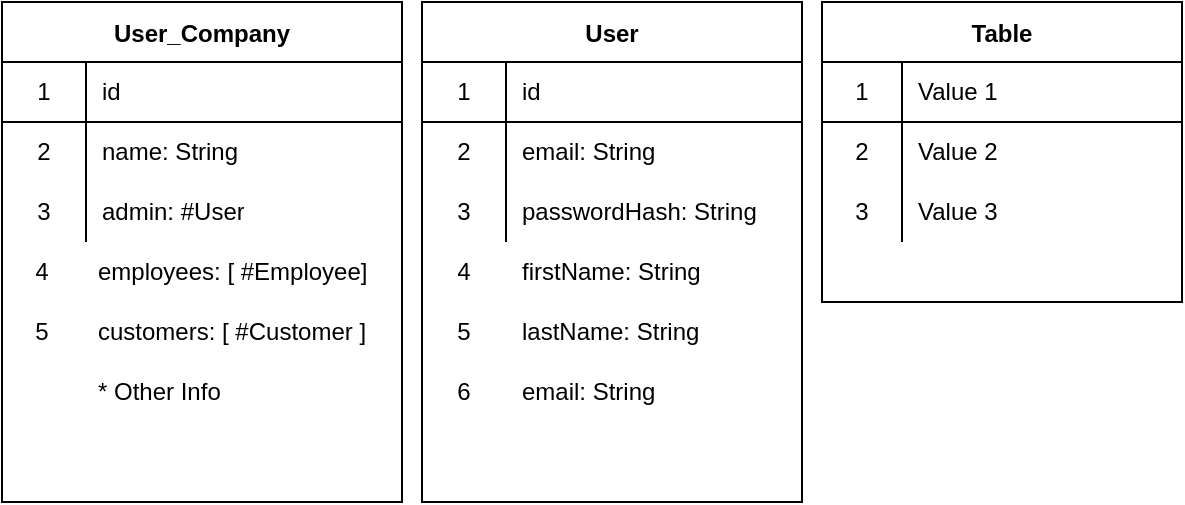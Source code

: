 <mxfile version="14.9.2" type="device"><diagram id="DzUIId4ll-ulbjkrfadN" name="Page-1"><mxGraphModel dx="988" dy="619" grid="1" gridSize="10" guides="1" tooltips="1" connect="1" arrows="1" fold="1" page="1" pageScale="1" pageWidth="850" pageHeight="1100" math="0" shadow="0"><root><mxCell id="0"/><mxCell id="1" parent="0"/><mxCell id="r5Yf4ZiYJRuTglRnVglk-1" value="User_Company" style="shape=table;startSize=30;container=1;collapsible=0;childLayout=tableLayout;fixedRows=1;rowLines=0;fontStyle=1;align=center;" vertex="1" parent="1"><mxGeometry x="60" y="50" width="200" height="250" as="geometry"/></mxCell><mxCell id="r5Yf4ZiYJRuTglRnVglk-2" value="" style="shape=partialRectangle;html=1;whiteSpace=wrap;collapsible=0;dropTarget=0;pointerEvents=0;fillColor=none;top=0;left=0;bottom=1;right=0;points=[[0,0.5],[1,0.5]];portConstraint=eastwest;" vertex="1" parent="r5Yf4ZiYJRuTglRnVglk-1"><mxGeometry y="30" width="200" height="30" as="geometry"/></mxCell><mxCell id="r5Yf4ZiYJRuTglRnVglk-3" value="1" style="shape=partialRectangle;html=1;whiteSpace=wrap;connectable=0;fillColor=none;top=0;left=0;bottom=0;right=0;overflow=hidden;" vertex="1" parent="r5Yf4ZiYJRuTglRnVglk-2"><mxGeometry width="42" height="30" as="geometry"/></mxCell><mxCell id="r5Yf4ZiYJRuTglRnVglk-4" value="id" style="shape=partialRectangle;html=1;whiteSpace=wrap;connectable=0;fillColor=none;top=0;left=0;bottom=0;right=0;align=left;spacingLeft=6;overflow=hidden;" vertex="1" parent="r5Yf4ZiYJRuTglRnVglk-2"><mxGeometry x="42" width="158" height="30" as="geometry"/></mxCell><mxCell id="r5Yf4ZiYJRuTglRnVglk-5" value="" style="shape=partialRectangle;html=1;whiteSpace=wrap;collapsible=0;dropTarget=0;pointerEvents=0;fillColor=none;top=0;left=0;bottom=0;right=0;points=[[0,0.5],[1,0.5]];portConstraint=eastwest;" vertex="1" parent="r5Yf4ZiYJRuTglRnVglk-1"><mxGeometry y="60" width="200" height="30" as="geometry"/></mxCell><mxCell id="r5Yf4ZiYJRuTglRnVglk-6" value="2" style="shape=partialRectangle;html=1;whiteSpace=wrap;connectable=0;fillColor=none;top=0;left=0;bottom=0;right=0;overflow=hidden;" vertex="1" parent="r5Yf4ZiYJRuTglRnVglk-5"><mxGeometry width="42" height="30" as="geometry"/></mxCell><mxCell id="r5Yf4ZiYJRuTglRnVglk-7" value="name: String" style="shape=partialRectangle;html=1;whiteSpace=wrap;connectable=0;fillColor=none;top=0;left=0;bottom=0;right=0;align=left;spacingLeft=6;overflow=hidden;" vertex="1" parent="r5Yf4ZiYJRuTglRnVglk-5"><mxGeometry x="42" width="158" height="30" as="geometry"/></mxCell><mxCell id="r5Yf4ZiYJRuTglRnVglk-8" value="" style="shape=partialRectangle;html=1;whiteSpace=wrap;collapsible=0;dropTarget=0;pointerEvents=0;fillColor=none;top=0;left=0;bottom=0;right=0;points=[[0,0.5],[1,0.5]];portConstraint=eastwest;" vertex="1" parent="r5Yf4ZiYJRuTglRnVglk-1"><mxGeometry y="90" width="200" height="30" as="geometry"/></mxCell><mxCell id="r5Yf4ZiYJRuTglRnVglk-9" value="3" style="shape=partialRectangle;html=1;whiteSpace=wrap;connectable=0;fillColor=none;top=0;left=0;bottom=0;right=0;overflow=hidden;" vertex="1" parent="r5Yf4ZiYJRuTglRnVglk-8"><mxGeometry width="42" height="30" as="geometry"/></mxCell><mxCell id="r5Yf4ZiYJRuTglRnVglk-10" value="admin: #User" style="shape=partialRectangle;html=1;whiteSpace=wrap;connectable=0;fillColor=none;top=0;left=0;bottom=0;right=0;align=left;spacingLeft=6;overflow=hidden;" vertex="1" parent="r5Yf4ZiYJRuTglRnVglk-8"><mxGeometry x="42" width="158" height="30" as="geometry"/></mxCell><mxCell id="r5Yf4ZiYJRuTglRnVglk-11" value="4" style="shape=partialRectangle;html=1;whiteSpace=wrap;connectable=0;fillColor=none;top=0;left=0;bottom=0;right=0;overflow=hidden;" vertex="1" parent="1"><mxGeometry x="60" y="170" width="40" height="30" as="geometry"/></mxCell><mxCell id="r5Yf4ZiYJRuTglRnVglk-12" value="employees: [ #Employee]" style="shape=partialRectangle;html=1;whiteSpace=wrap;connectable=0;fillColor=none;top=0;left=0;bottom=0;right=0;align=left;spacingLeft=6;overflow=hidden;" vertex="1" parent="1"><mxGeometry x="100" y="170" width="150" height="30" as="geometry"/></mxCell><mxCell id="r5Yf4ZiYJRuTglRnVglk-13" value="customers: [ #Customer ]" style="shape=partialRectangle;html=1;whiteSpace=wrap;connectable=0;fillColor=none;top=0;left=0;bottom=0;right=0;align=left;spacingLeft=6;overflow=hidden;" vertex="1" parent="1"><mxGeometry x="100" y="200" width="150" height="30" as="geometry"/></mxCell><mxCell id="r5Yf4ZiYJRuTglRnVglk-15" value="* Other Info" style="shape=partialRectangle;html=1;whiteSpace=wrap;connectable=0;fillColor=none;top=0;left=0;bottom=0;right=0;align=left;spacingLeft=6;overflow=hidden;" vertex="1" parent="1"><mxGeometry x="100" y="230" width="140" height="30" as="geometry"/></mxCell><mxCell id="r5Yf4ZiYJRuTglRnVglk-16" value="5" style="shape=partialRectangle;html=1;whiteSpace=wrap;connectable=0;fillColor=none;top=0;left=0;bottom=0;right=0;overflow=hidden;" vertex="1" parent="1"><mxGeometry x="60" y="200" width="40" height="30" as="geometry"/></mxCell><mxCell id="r5Yf4ZiYJRuTglRnVglk-17" value="User" style="shape=table;startSize=30;container=1;collapsible=0;childLayout=tableLayout;fixedRows=1;rowLines=0;fontStyle=1;align=center;" vertex="1" parent="1"><mxGeometry x="270" y="50" width="190" height="250" as="geometry"/></mxCell><mxCell id="r5Yf4ZiYJRuTglRnVglk-18" value="" style="shape=partialRectangle;html=1;whiteSpace=wrap;collapsible=0;dropTarget=0;pointerEvents=0;fillColor=none;top=0;left=0;bottom=1;right=0;points=[[0,0.5],[1,0.5]];portConstraint=eastwest;" vertex="1" parent="r5Yf4ZiYJRuTglRnVglk-17"><mxGeometry y="30" width="190" height="30" as="geometry"/></mxCell><mxCell id="r5Yf4ZiYJRuTglRnVglk-19" value="1" style="shape=partialRectangle;html=1;whiteSpace=wrap;connectable=0;fillColor=none;top=0;left=0;bottom=0;right=0;overflow=hidden;" vertex="1" parent="r5Yf4ZiYJRuTglRnVglk-18"><mxGeometry width="42" height="30" as="geometry"/></mxCell><mxCell id="r5Yf4ZiYJRuTglRnVglk-20" value="id" style="shape=partialRectangle;html=1;whiteSpace=wrap;connectable=0;fillColor=none;top=0;left=0;bottom=0;right=0;align=left;spacingLeft=6;overflow=hidden;" vertex="1" parent="r5Yf4ZiYJRuTglRnVglk-18"><mxGeometry x="42" width="148" height="30" as="geometry"/></mxCell><mxCell id="r5Yf4ZiYJRuTglRnVglk-24" value="" style="shape=partialRectangle;html=1;whiteSpace=wrap;collapsible=0;dropTarget=0;pointerEvents=0;fillColor=none;top=0;left=0;bottom=0;right=0;points=[[0,0.5],[1,0.5]];portConstraint=eastwest;" vertex="1" parent="r5Yf4ZiYJRuTglRnVglk-17"><mxGeometry y="60" width="190" height="30" as="geometry"/></mxCell><mxCell id="r5Yf4ZiYJRuTglRnVglk-25" value="2" style="shape=partialRectangle;html=1;whiteSpace=wrap;connectable=0;fillColor=none;top=0;left=0;bottom=0;right=0;overflow=hidden;" vertex="1" parent="r5Yf4ZiYJRuTglRnVglk-24"><mxGeometry width="42" height="30" as="geometry"/></mxCell><mxCell id="r5Yf4ZiYJRuTglRnVglk-26" value="email: String" style="shape=partialRectangle;html=1;whiteSpace=wrap;connectable=0;fillColor=none;top=0;left=0;bottom=0;right=0;align=left;spacingLeft=6;overflow=hidden;" vertex="1" parent="r5Yf4ZiYJRuTglRnVglk-24"><mxGeometry x="42" width="148" height="30" as="geometry"/></mxCell><mxCell id="r5Yf4ZiYJRuTglRnVglk-21" value="" style="shape=partialRectangle;html=1;whiteSpace=wrap;collapsible=0;dropTarget=0;pointerEvents=0;fillColor=none;top=0;left=0;bottom=0;right=0;points=[[0,0.5],[1,0.5]];portConstraint=eastwest;" vertex="1" parent="r5Yf4ZiYJRuTglRnVglk-17"><mxGeometry y="90" width="190" height="30" as="geometry"/></mxCell><mxCell id="r5Yf4ZiYJRuTglRnVglk-22" value="3" style="shape=partialRectangle;html=1;whiteSpace=wrap;connectable=0;fillColor=none;top=0;left=0;bottom=0;right=0;overflow=hidden;" vertex="1" parent="r5Yf4ZiYJRuTglRnVglk-21"><mxGeometry width="42" height="30" as="geometry"/></mxCell><mxCell id="r5Yf4ZiYJRuTglRnVglk-23" value="" style="shape=partialRectangle;html=1;whiteSpace=wrap;connectable=0;fillColor=none;top=0;left=0;bottom=0;right=0;align=left;spacingLeft=6;overflow=hidden;" vertex="1" parent="r5Yf4ZiYJRuTglRnVglk-21"><mxGeometry x="42" width="148" height="30" as="geometry"/></mxCell><mxCell id="r5Yf4ZiYJRuTglRnVglk-27" value="4" style="shape=partialRectangle;html=1;whiteSpace=wrap;connectable=0;fillColor=none;top=0;left=0;bottom=0;right=0;overflow=hidden;" vertex="1" parent="1"><mxGeometry x="270" y="170" width="42" height="30" as="geometry"/></mxCell><mxCell id="r5Yf4ZiYJRuTglRnVglk-28" value="firstName: String" style="shape=partialRectangle;html=1;whiteSpace=wrap;connectable=0;fillColor=none;top=0;left=0;bottom=0;right=0;align=left;spacingLeft=6;overflow=hidden;" vertex="1" parent="1"><mxGeometry x="312" y="170" width="148" height="30" as="geometry"/></mxCell><mxCell id="r5Yf4ZiYJRuTglRnVglk-29" value="5" style="shape=partialRectangle;html=1;whiteSpace=wrap;connectable=0;fillColor=none;top=0;left=0;bottom=0;right=0;overflow=hidden;" vertex="1" parent="1"><mxGeometry x="270" y="200" width="42" height="30" as="geometry"/></mxCell><mxCell id="r5Yf4ZiYJRuTglRnVglk-30" value="lastName: String" style="shape=partialRectangle;html=1;whiteSpace=wrap;connectable=0;fillColor=none;top=0;left=0;bottom=0;right=0;align=left;spacingLeft=6;overflow=hidden;" vertex="1" parent="1"><mxGeometry x="312" y="200" width="148" height="30" as="geometry"/></mxCell><mxCell id="r5Yf4ZiYJRuTglRnVglk-31" value="6" style="shape=partialRectangle;html=1;whiteSpace=wrap;connectable=0;fillColor=none;top=0;left=0;bottom=0;right=0;overflow=hidden;" vertex="1" parent="1"><mxGeometry x="270" y="230" width="42" height="30" as="geometry"/></mxCell><mxCell id="r5Yf4ZiYJRuTglRnVglk-32" value="email: String" style="shape=partialRectangle;html=1;whiteSpace=wrap;connectable=0;fillColor=none;top=0;left=0;bottom=0;right=0;align=left;spacingLeft=6;overflow=hidden;" vertex="1" parent="1"><mxGeometry x="312" y="230" width="148" height="30" as="geometry"/></mxCell><mxCell id="r5Yf4ZiYJRuTglRnVglk-33" value="passwordHash: String" style="shape=partialRectangle;html=1;whiteSpace=wrap;connectable=0;fillColor=none;top=0;left=0;bottom=0;right=0;align=left;spacingLeft=6;overflow=hidden;" vertex="1" parent="1"><mxGeometry x="312" y="140" width="148" height="30" as="geometry"/></mxCell><object label="Table" title="String" dateStarted="Date" dateGoal="Date" stage="Number: enum" owner="User" price="Number" id="r5Yf4ZiYJRuTglRnVglk-35"><mxCell style="shape=table;startSize=30;container=1;collapsible=0;childLayout=tableLayout;fixedRows=1;rowLines=0;fontStyle=1;align=center;" vertex="1" parent="1"><mxGeometry x="470" y="50" width="180" height="150" as="geometry"/></mxCell></object><mxCell id="r5Yf4ZiYJRuTglRnVglk-36" value="" style="shape=partialRectangle;html=1;whiteSpace=wrap;collapsible=0;dropTarget=0;pointerEvents=0;fillColor=none;top=0;left=0;bottom=1;right=0;points=[[0,0.5],[1,0.5]];portConstraint=eastwest;" vertex="1" parent="r5Yf4ZiYJRuTglRnVglk-35"><mxGeometry y="30" width="180" height="30" as="geometry"/></mxCell><mxCell id="r5Yf4ZiYJRuTglRnVglk-37" value="1" style="shape=partialRectangle;html=1;whiteSpace=wrap;connectable=0;fillColor=none;top=0;left=0;bottom=0;right=0;overflow=hidden;" vertex="1" parent="r5Yf4ZiYJRuTglRnVglk-36"><mxGeometry width="40" height="30" as="geometry"/></mxCell><mxCell id="r5Yf4ZiYJRuTglRnVglk-38" value="Value 1" style="shape=partialRectangle;html=1;whiteSpace=wrap;connectable=0;fillColor=none;top=0;left=0;bottom=0;right=0;align=left;spacingLeft=6;overflow=hidden;" vertex="1" parent="r5Yf4ZiYJRuTglRnVglk-36"><mxGeometry x="40" width="140" height="30" as="geometry"/></mxCell><mxCell id="r5Yf4ZiYJRuTglRnVglk-39" value="" style="shape=partialRectangle;html=1;whiteSpace=wrap;collapsible=0;dropTarget=0;pointerEvents=0;fillColor=none;top=0;left=0;bottom=0;right=0;points=[[0,0.5],[1,0.5]];portConstraint=eastwest;" vertex="1" parent="r5Yf4ZiYJRuTglRnVglk-35"><mxGeometry y="60" width="180" height="30" as="geometry"/></mxCell><mxCell id="r5Yf4ZiYJRuTglRnVglk-40" value="2" style="shape=partialRectangle;html=1;whiteSpace=wrap;connectable=0;fillColor=none;top=0;left=0;bottom=0;right=0;overflow=hidden;" vertex="1" parent="r5Yf4ZiYJRuTglRnVglk-39"><mxGeometry width="40" height="30" as="geometry"/></mxCell><mxCell id="r5Yf4ZiYJRuTglRnVglk-41" value="Value 2" style="shape=partialRectangle;html=1;whiteSpace=wrap;connectable=0;fillColor=none;top=0;left=0;bottom=0;right=0;align=left;spacingLeft=6;overflow=hidden;" vertex="1" parent="r5Yf4ZiYJRuTglRnVglk-39"><mxGeometry x="40" width="140" height="30" as="geometry"/></mxCell><mxCell id="r5Yf4ZiYJRuTglRnVglk-42" value="" style="shape=partialRectangle;html=1;whiteSpace=wrap;collapsible=0;dropTarget=0;pointerEvents=0;fillColor=none;top=0;left=0;bottom=0;right=0;points=[[0,0.5],[1,0.5]];portConstraint=eastwest;" vertex="1" parent="r5Yf4ZiYJRuTglRnVglk-35"><mxGeometry y="90" width="180" height="30" as="geometry"/></mxCell><mxCell id="r5Yf4ZiYJRuTglRnVglk-43" value="3" style="shape=partialRectangle;html=1;whiteSpace=wrap;connectable=0;fillColor=none;top=0;left=0;bottom=0;right=0;overflow=hidden;" vertex="1" parent="r5Yf4ZiYJRuTglRnVglk-42"><mxGeometry width="40" height="30" as="geometry"/></mxCell><mxCell id="r5Yf4ZiYJRuTglRnVglk-44" value="Value 3" style="shape=partialRectangle;html=1;whiteSpace=wrap;connectable=0;fillColor=none;top=0;left=0;bottom=0;right=0;align=left;spacingLeft=6;overflow=hidden;" vertex="1" parent="r5Yf4ZiYJRuTglRnVglk-42"><mxGeometry x="40" width="140" height="30" as="geometry"/></mxCell></root></mxGraphModel></diagram></mxfile>